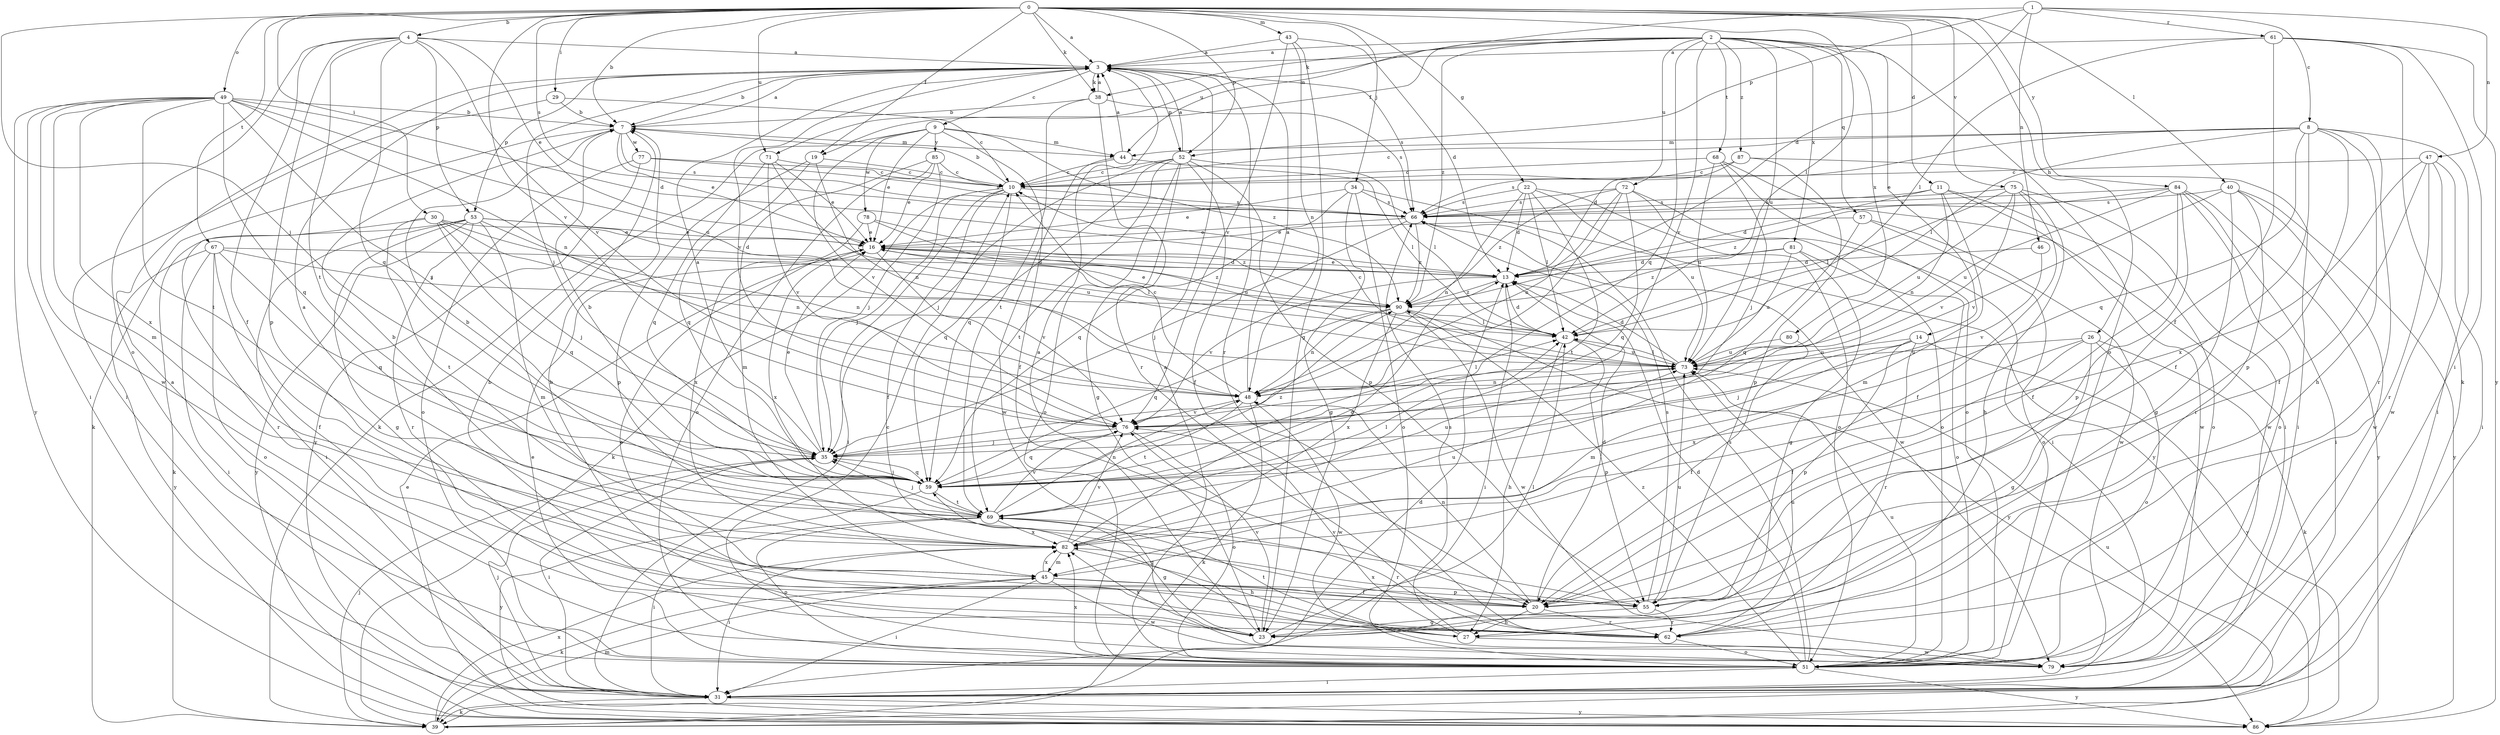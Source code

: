 strict digraph  {
0;
1;
2;
3;
4;
7;
8;
9;
10;
11;
13;
14;
16;
19;
20;
22;
23;
26;
27;
29;
30;
31;
34;
35;
38;
39;
40;
42;
43;
44;
45;
46;
47;
48;
49;
51;
52;
53;
55;
57;
59;
61;
62;
66;
67;
68;
69;
71;
72;
73;
75;
76;
77;
78;
79;
80;
81;
82;
84;
85;
86;
87;
90;
0 -> 3  [label=a];
0 -> 4  [label=b];
0 -> 7  [label=b];
0 -> 11  [label=d];
0 -> 19  [label=f];
0 -> 22  [label=g];
0 -> 26  [label=h];
0 -> 29  [label=i];
0 -> 30  [label=i];
0 -> 34  [label=j];
0 -> 35  [label=j];
0 -> 38  [label=k];
0 -> 40  [label=l];
0 -> 42  [label=l];
0 -> 43  [label=m];
0 -> 49  [label=o];
0 -> 52  [label=p];
0 -> 66  [label=s];
0 -> 67  [label=t];
0 -> 71  [label=u];
0 -> 75  [label=v];
0 -> 76  [label=v];
0 -> 84  [label=y];
1 -> 8  [label=c];
1 -> 13  [label=d];
1 -> 44  [label=m];
1 -> 46  [label=n];
1 -> 47  [label=n];
1 -> 52  [label=p];
1 -> 61  [label=r];
2 -> 3  [label=a];
2 -> 14  [label=e];
2 -> 19  [label=f];
2 -> 38  [label=k];
2 -> 51  [label=o];
2 -> 57  [label=q];
2 -> 59  [label=q];
2 -> 68  [label=t];
2 -> 71  [label=u];
2 -> 72  [label=u];
2 -> 73  [label=u];
2 -> 76  [label=v];
2 -> 80  [label=x];
2 -> 81  [label=x];
2 -> 87  [label=z];
2 -> 90  [label=z];
3 -> 7  [label=b];
3 -> 9  [label=c];
3 -> 35  [label=j];
3 -> 38  [label=k];
3 -> 52  [label=p];
3 -> 53  [label=p];
3 -> 62  [label=r];
3 -> 66  [label=s];
3 -> 76  [label=v];
4 -> 3  [label=a];
4 -> 16  [label=e];
4 -> 20  [label=f];
4 -> 51  [label=o];
4 -> 53  [label=p];
4 -> 55  [label=p];
4 -> 59  [label=q];
4 -> 69  [label=t];
4 -> 76  [label=v];
7 -> 3  [label=a];
7 -> 16  [label=e];
7 -> 39  [label=k];
7 -> 44  [label=m];
7 -> 66  [label=s];
7 -> 77  [label=w];
8 -> 10  [label=c];
8 -> 13  [label=d];
8 -> 20  [label=f];
8 -> 27  [label=h];
8 -> 31  [label=i];
8 -> 42  [label=l];
8 -> 44  [label=m];
8 -> 55  [label=p];
8 -> 59  [label=q];
8 -> 62  [label=r];
9 -> 16  [label=e];
9 -> 20  [label=f];
9 -> 39  [label=k];
9 -> 44  [label=m];
9 -> 76  [label=v];
9 -> 78  [label=w];
9 -> 85  [label=y];
9 -> 90  [label=z];
10 -> 7  [label=b];
10 -> 20  [label=f];
10 -> 31  [label=i];
10 -> 35  [label=j];
10 -> 39  [label=k];
10 -> 59  [label=q];
10 -> 66  [label=s];
11 -> 13  [label=d];
11 -> 45  [label=m];
11 -> 48  [label=n];
11 -> 51  [label=o];
11 -> 66  [label=s];
11 -> 79  [label=w];
13 -> 16  [label=e];
13 -> 31  [label=i];
13 -> 76  [label=v];
13 -> 90  [label=z];
14 -> 35  [label=j];
14 -> 45  [label=m];
14 -> 55  [label=p];
14 -> 62  [label=r];
14 -> 73  [label=u];
14 -> 86  [label=y];
16 -> 13  [label=d];
16 -> 42  [label=l];
16 -> 76  [label=v];
16 -> 82  [label=x];
16 -> 90  [label=z];
19 -> 10  [label=c];
19 -> 48  [label=n];
19 -> 55  [label=p];
19 -> 59  [label=q];
20 -> 13  [label=d];
20 -> 27  [label=h];
20 -> 48  [label=n];
20 -> 62  [label=r];
22 -> 13  [label=d];
22 -> 42  [label=l];
22 -> 48  [label=n];
22 -> 51  [label=o];
22 -> 66  [label=s];
22 -> 69  [label=t];
22 -> 73  [label=u];
23 -> 3  [label=a];
23 -> 7  [label=b];
23 -> 42  [label=l];
23 -> 76  [label=v];
23 -> 82  [label=x];
26 -> 20  [label=f];
26 -> 23  [label=g];
26 -> 39  [label=k];
26 -> 51  [label=o];
26 -> 73  [label=u];
26 -> 82  [label=x];
27 -> 59  [label=q];
27 -> 66  [label=s];
27 -> 69  [label=t];
27 -> 76  [label=v];
27 -> 79  [label=w];
29 -> 7  [label=b];
29 -> 10  [label=c];
29 -> 31  [label=i];
30 -> 16  [label=e];
30 -> 35  [label=j];
30 -> 48  [label=n];
30 -> 59  [label=q];
30 -> 62  [label=r];
30 -> 69  [label=t];
30 -> 73  [label=u];
31 -> 3  [label=a];
31 -> 35  [label=j];
31 -> 39  [label=k];
31 -> 86  [label=y];
34 -> 16  [label=e];
34 -> 23  [label=g];
34 -> 51  [label=o];
34 -> 59  [label=q];
34 -> 66  [label=s];
34 -> 86  [label=y];
35 -> 3  [label=a];
35 -> 16  [label=e];
35 -> 31  [label=i];
35 -> 59  [label=q];
38 -> 3  [label=a];
38 -> 7  [label=b];
38 -> 62  [label=r];
38 -> 66  [label=s];
38 -> 69  [label=t];
39 -> 13  [label=d];
39 -> 35  [label=j];
39 -> 45  [label=m];
39 -> 73  [label=u];
39 -> 82  [label=x];
40 -> 23  [label=g];
40 -> 62  [label=r];
40 -> 66  [label=s];
40 -> 76  [label=v];
40 -> 79  [label=w];
40 -> 86  [label=y];
42 -> 13  [label=d];
42 -> 27  [label=h];
42 -> 55  [label=p];
42 -> 73  [label=u];
43 -> 3  [label=a];
43 -> 13  [label=d];
43 -> 23  [label=g];
43 -> 48  [label=n];
43 -> 76  [label=v];
44 -> 3  [label=a];
44 -> 10  [label=c];
44 -> 42  [label=l];
44 -> 79  [label=w];
45 -> 20  [label=f];
45 -> 31  [label=i];
45 -> 39  [label=k];
45 -> 55  [label=p];
45 -> 79  [label=w];
45 -> 82  [label=x];
46 -> 13  [label=d];
46 -> 76  [label=v];
47 -> 10  [label=c];
47 -> 20  [label=f];
47 -> 31  [label=i];
47 -> 62  [label=r];
47 -> 79  [label=w];
47 -> 82  [label=x];
48 -> 3  [label=a];
48 -> 10  [label=c];
48 -> 39  [label=k];
48 -> 42  [label=l];
48 -> 69  [label=t];
48 -> 76  [label=v];
48 -> 79  [label=w];
49 -> 7  [label=b];
49 -> 13  [label=d];
49 -> 31  [label=i];
49 -> 35  [label=j];
49 -> 45  [label=m];
49 -> 48  [label=n];
49 -> 59  [label=q];
49 -> 69  [label=t];
49 -> 73  [label=u];
49 -> 79  [label=w];
49 -> 82  [label=x];
49 -> 86  [label=y];
51 -> 3  [label=a];
51 -> 13  [label=d];
51 -> 16  [label=e];
51 -> 31  [label=i];
51 -> 66  [label=s];
51 -> 73  [label=u];
51 -> 82  [label=x];
51 -> 86  [label=y];
51 -> 90  [label=z];
52 -> 3  [label=a];
52 -> 10  [label=c];
52 -> 20  [label=f];
52 -> 23  [label=g];
52 -> 35  [label=j];
52 -> 42  [label=l];
52 -> 51  [label=o];
52 -> 55  [label=p];
52 -> 59  [label=q];
52 -> 69  [label=t];
53 -> 13  [label=d];
53 -> 16  [label=e];
53 -> 23  [label=g];
53 -> 31  [label=i];
53 -> 39  [label=k];
53 -> 45  [label=m];
53 -> 48  [label=n];
53 -> 62  [label=r];
53 -> 86  [label=y];
55 -> 23  [label=g];
55 -> 62  [label=r];
55 -> 66  [label=s];
55 -> 73  [label=u];
55 -> 82  [label=x];
57 -> 16  [label=e];
57 -> 51  [label=o];
57 -> 59  [label=q];
57 -> 79  [label=w];
59 -> 7  [label=b];
59 -> 35  [label=j];
59 -> 69  [label=t];
59 -> 73  [label=u];
59 -> 86  [label=y];
59 -> 90  [label=z];
61 -> 3  [label=a];
61 -> 20  [label=f];
61 -> 31  [label=i];
61 -> 39  [label=k];
61 -> 42  [label=l];
61 -> 86  [label=y];
62 -> 7  [label=b];
62 -> 16  [label=e];
62 -> 51  [label=o];
62 -> 73  [label=u];
66 -> 16  [label=e];
66 -> 35  [label=j];
66 -> 79  [label=w];
66 -> 90  [label=z];
67 -> 13  [label=d];
67 -> 20  [label=f];
67 -> 31  [label=i];
67 -> 51  [label=o];
67 -> 59  [label=q];
67 -> 86  [label=y];
67 -> 90  [label=z];
68 -> 10  [label=c];
68 -> 31  [label=i];
68 -> 35  [label=j];
68 -> 51  [label=o];
68 -> 73  [label=u];
69 -> 7  [label=b];
69 -> 23  [label=g];
69 -> 31  [label=i];
69 -> 35  [label=j];
69 -> 42  [label=l];
69 -> 48  [label=n];
69 -> 51  [label=o];
69 -> 62  [label=r];
69 -> 76  [label=v];
69 -> 82  [label=x];
71 -> 10  [label=c];
71 -> 16  [label=e];
71 -> 42  [label=l];
71 -> 59  [label=q];
71 -> 76  [label=v];
72 -> 31  [label=i];
72 -> 35  [label=j];
72 -> 48  [label=n];
72 -> 51  [label=o];
72 -> 59  [label=q];
72 -> 66  [label=s];
72 -> 90  [label=z];
73 -> 10  [label=c];
73 -> 13  [label=d];
73 -> 42  [label=l];
73 -> 48  [label=n];
75 -> 20  [label=f];
75 -> 27  [label=h];
75 -> 42  [label=l];
75 -> 66  [label=s];
75 -> 73  [label=u];
75 -> 76  [label=v];
75 -> 79  [label=w];
76 -> 35  [label=j];
76 -> 51  [label=o];
76 -> 59  [label=q];
77 -> 10  [label=c];
77 -> 51  [label=o];
77 -> 66  [label=s];
77 -> 86  [label=y];
78 -> 16  [label=e];
78 -> 73  [label=u];
78 -> 82  [label=x];
78 -> 90  [label=z];
79 -> 10  [label=c];
80 -> 20  [label=f];
80 -> 73  [label=u];
81 -> 13  [label=d];
81 -> 23  [label=g];
81 -> 51  [label=o];
81 -> 73  [label=u];
81 -> 90  [label=z];
82 -> 3  [label=a];
82 -> 7  [label=b];
82 -> 13  [label=d];
82 -> 27  [label=h];
82 -> 31  [label=i];
82 -> 45  [label=m];
82 -> 73  [label=u];
82 -> 76  [label=v];
84 -> 20  [label=f];
84 -> 31  [label=i];
84 -> 51  [label=o];
84 -> 55  [label=p];
84 -> 66  [label=s];
84 -> 73  [label=u];
84 -> 86  [label=y];
84 -> 90  [label=z];
85 -> 10  [label=c];
85 -> 16  [label=e];
85 -> 35  [label=j];
85 -> 45  [label=m];
85 -> 51  [label=o];
86 -> 16  [label=e];
87 -> 10  [label=c];
87 -> 31  [label=i];
87 -> 55  [label=p];
87 -> 66  [label=s];
90 -> 16  [label=e];
90 -> 42  [label=l];
90 -> 48  [label=n];
90 -> 59  [label=q];
90 -> 79  [label=w];
90 -> 82  [label=x];
90 -> 86  [label=y];
}
